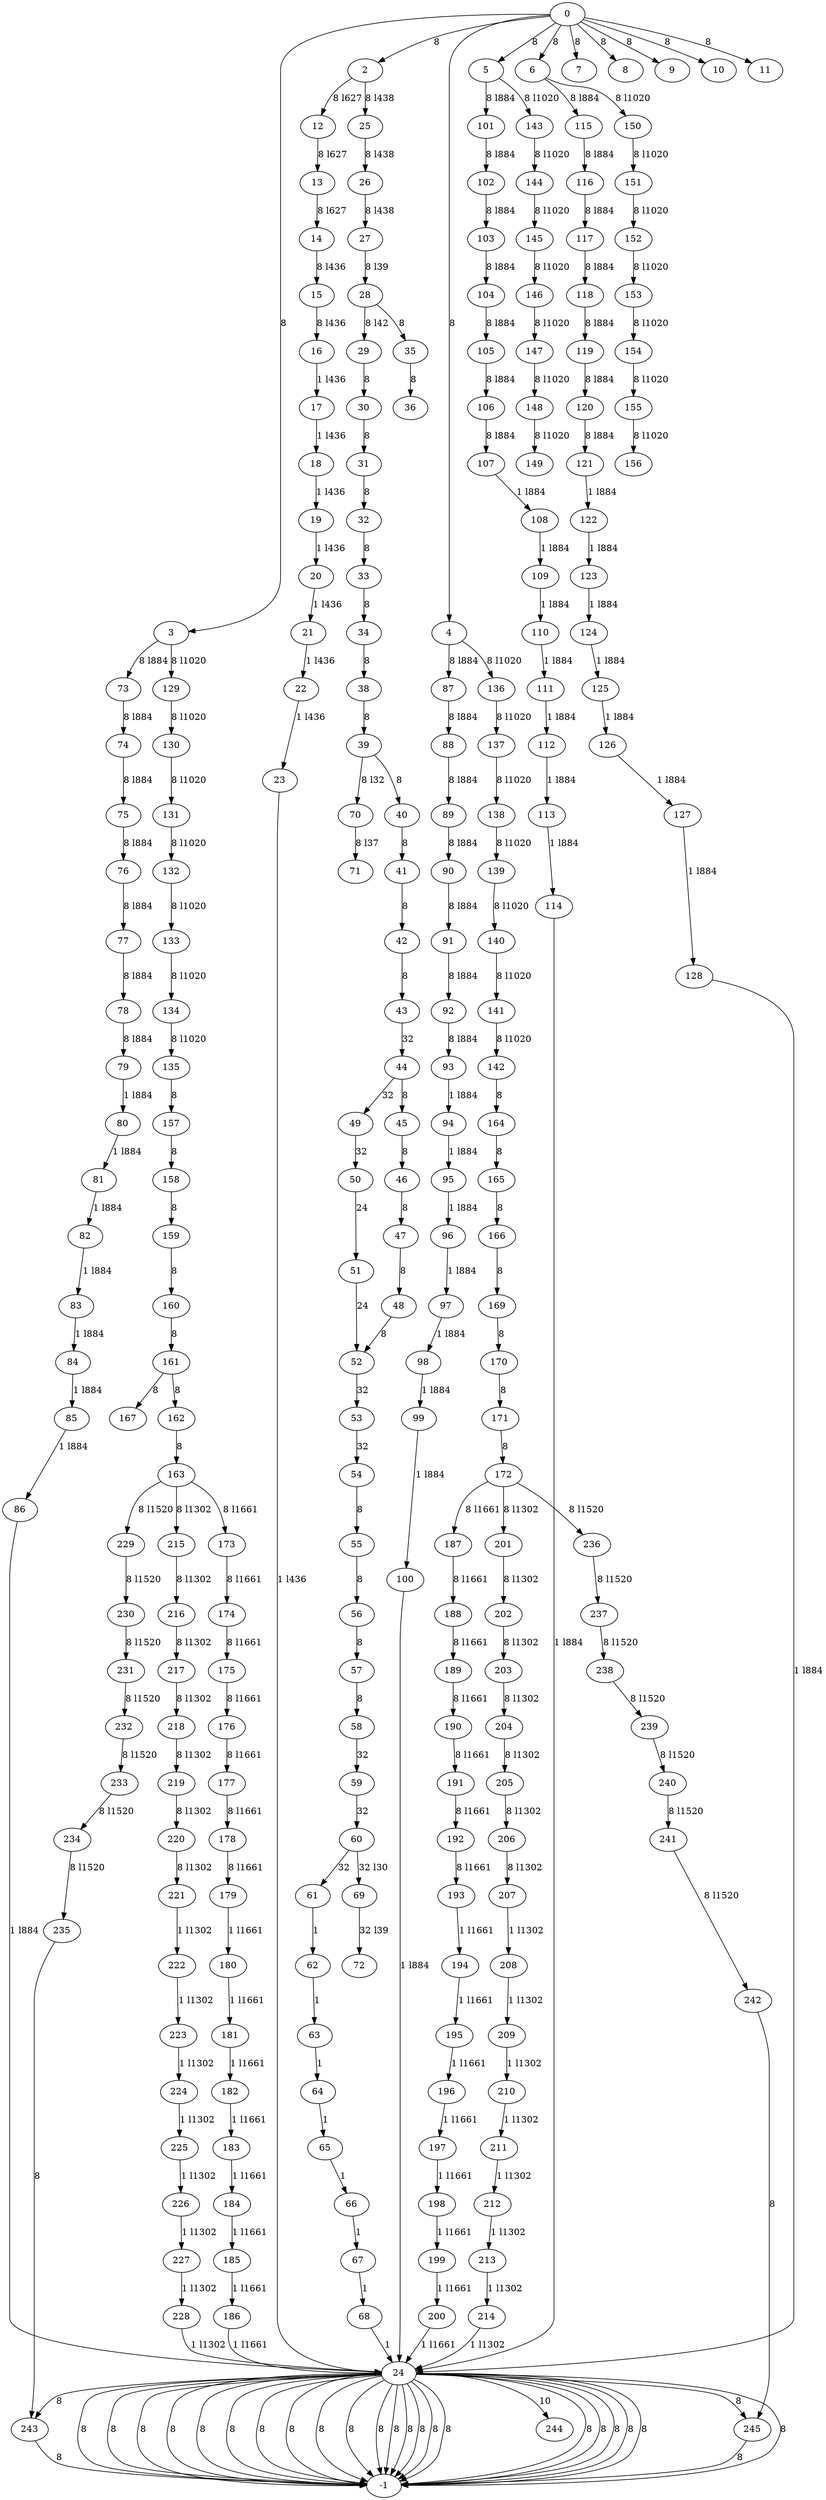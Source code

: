 digraph G {
0 -> 2 [label="8"]
0 -> 3 [label="8"]
0 -> 4 [label="8"]
0 -> 5 [label="8"]
0 -> 6 [label="8"]
0 -> 7 [label="8"]
0 -> 8 [label="8"]
0 -> 9 [label="8"]
0 -> 10 [label="8"]
0 -> 11 [label="8"]
2 -> 12 [label="8 l627"]
12 -> 13 [label="8 l627"]
13 -> 14 [label="8 l627"]
14 -> 15 [label="8 l436"]
15 -> 16 [label="8 l436"]
16 -> 17 [label="1 l436"]
17 -> 18 [label="1 l436"]
18 -> 19 [label="1 l436"]
19 -> 20 [label="1 l436"]
20 -> 21 [label="1 l436"]
21 -> 22 [label="1 l436"]
22 -> 23 [label="1 l436"]
23 -> 24 [label="1 l436"]
2 -> 25 [label="8 l438"]
25 -> 26 [label="8 l438"]
26 -> 27 [label="8 l438"]
27 -> 28 [label="8 l39"]
28 -> 29 [label="8 l42"]
29 -> 30 [label="8"]
30 -> 31 [label="8"]
31 -> 32 [label="8"]
32 -> 33 [label="8"]
33 -> 34 [label="8"]
28 -> 35 [label="8"]
35 -> 36 [label="8"]
34 -> 38 [label="8"]
38 -> 39 [label="8"]
39 -> 40 [label="8"]
40 -> 41 [label="8"]
41 -> 42 [label="8"]
42 -> 43 [label="8"]
43 -> 44 [label="32"]
44 -> 45 [label="8"]
45 -> 46 [label="8"]
46 -> 47 [label="8"]
47 -> 48 [label="8"]
44 -> 49 [label="32"]
49 -> 50 [label="32"]
50 -> 51 [label="24"]
51 -> 52 [label="24"]
48 -> 52 [label="8"]
52 -> 53 [label="32"]
53 -> 54 [label="32"]
54 -> 55 [label="8"]
55 -> 56 [label="8"]
56 -> 57 [label="8"]
57 -> 58 [label="8"]
58 -> 59 [label="32"]
59 -> 60 [label="32"]
60 -> 61 [label="32"]
61 -> 62 [label="1"]
62 -> 63 [label="1"]
63 -> 64 [label="1"]
64 -> 65 [label="1"]
65 -> 66 [label="1"]
66 -> 67 [label="1"]
67 -> 68 [label="1"]
68 -> 24 [label="1"]
60 -> 69 [label="32 l30"]
39 -> 70 [label="8 l32"]
70 -> 71 [label="8 l37"]
69 -> 72 [label="32 l39"]
24 -> -1 [label="8"]
24 -> -1 [label="8"]
24 -> -1 [label="8"]
24 -> -1 [label="8"]
24 -> -1 [label="8"]
24 -> -1 [label="8"]
24 -> -1 [label="8"]
24 -> -1 [label="8"]
24 -> -1 [label="8"]
24 -> -1 [label="8"]
3 -> 73 [label="8 l884"]
73 -> 74 [label="8 l884"]
74 -> 75 [label="8 l884"]
75 -> 76 [label="8 l884"]
76 -> 77 [label="8 l884"]
77 -> 78 [label="8 l884"]
78 -> 79 [label="8 l884"]
79 -> 80 [label="1 l884"]
80 -> 81 [label="1 l884"]
81 -> 82 [label="1 l884"]
82 -> 83 [label="1 l884"]
83 -> 84 [label="1 l884"]
84 -> 85 [label="1 l884"]
85 -> 86 [label="1 l884"]
86 -> 24 [label="1 l884"]
4 -> 87 [label="8 l884"]
87 -> 88 [label="8 l884"]
88 -> 89 [label="8 l884"]
89 -> 90 [label="8 l884"]
90 -> 91 [label="8 l884"]
91 -> 92 [label="8 l884"]
92 -> 93 [label="8 l884"]
93 -> 94 [label="1 l884"]
94 -> 95 [label="1 l884"]
95 -> 96 [label="1 l884"]
96 -> 97 [label="1 l884"]
97 -> 98 [label="1 l884"]
98 -> 99 [label="1 l884"]
99 -> 100 [label="1 l884"]
100 -> 24 [label="1 l884"]
5 -> 101 [label="8 l884"]
101 -> 102 [label="8 l884"]
102 -> 103 [label="8 l884"]
103 -> 104 [label="8 l884"]
104 -> 105 [label="8 l884"]
105 -> 106 [label="8 l884"]
106 -> 107 [label="8 l884"]
107 -> 108 [label="1 l884"]
108 -> 109 [label="1 l884"]
109 -> 110 [label="1 l884"]
110 -> 111 [label="1 l884"]
111 -> 112 [label="1 l884"]
112 -> 113 [label="1 l884"]
113 -> 114 [label="1 l884"]
114 -> 24 [label="1 l884"]
6 -> 115 [label="8 l884"]
115 -> 116 [label="8 l884"]
116 -> 117 [label="8 l884"]
117 -> 118 [label="8 l884"]
118 -> 119 [label="8 l884"]
119 -> 120 [label="8 l884"]
120 -> 121 [label="8 l884"]
121 -> 122 [label="1 l884"]
122 -> 123 [label="1 l884"]
123 -> 124 [label="1 l884"]
124 -> 125 [label="1 l884"]
125 -> 126 [label="1 l884"]
126 -> 127 [label="1 l884"]
127 -> 128 [label="1 l884"]
128 -> 24 [label="1 l884"]
3 -> 129 [label="8 l1020"]
129 -> 130 [label="8 l1020"]
130 -> 131 [label="8 l1020"]
131 -> 132 [label="8 l1020"]
132 -> 133 [label="8 l1020"]
133 -> 134 [label="8 l1020"]
134 -> 135 [label="8 l1020"]
4 -> 136 [label="8 l1020"]
136 -> 137 [label="8 l1020"]
137 -> 138 [label="8 l1020"]
138 -> 139 [label="8 l1020"]
139 -> 140 [label="8 l1020"]
140 -> 141 [label="8 l1020"]
141 -> 142 [label="8 l1020"]
5 -> 143 [label="8 l1020"]
143 -> 144 [label="8 l1020"]
144 -> 145 [label="8 l1020"]
145 -> 146 [label="8 l1020"]
146 -> 147 [label="8 l1020"]
147 -> 148 [label="8 l1020"]
148 -> 149 [label="8 l1020"]
6 -> 150 [label="8 l1020"]
150 -> 151 [label="8 l1020"]
151 -> 152 [label="8 l1020"]
152 -> 153 [label="8 l1020"]
153 -> 154 [label="8 l1020"]
154 -> 155 [label="8 l1020"]
155 -> 156 [label="8 l1020"]
135 -> 157 [label="8"]
157 -> 158 [label="8"]
158 -> 159 [label="8"]
159 -> 160 [label="8"]
160 -> 161 [label="8"]
161 -> 162 [label="8"]
162 -> 163 [label="8"]
142 -> 164 [label="8"]
164 -> 165 [label="8"]
165 -> 166 [label="8"]
161 -> 167 [label="8"]
166 -> 169 [label="8"]
169 -> 170 [label="8"]
170 -> 171 [label="8"]
171 -> 172 [label="8"]
163 -> 173 [label="8 l1661"]
173 -> 174 [label="8 l1661"]
174 -> 175 [label="8 l1661"]
175 -> 176 [label="8 l1661"]
176 -> 177 [label="8 l1661"]
177 -> 178 [label="8 l1661"]
178 -> 179 [label="8 l1661"]
179 -> 180 [label="1 l1661"]
180 -> 181 [label="1 l1661"]
181 -> 182 [label="1 l1661"]
182 -> 183 [label="1 l1661"]
183 -> 184 [label="1 l1661"]
184 -> 185 [label="1 l1661"]
185 -> 186 [label="1 l1661"]
186 -> 24 [label="1 l1661"]
172 -> 187 [label="8 l1661"]
187 -> 188 [label="8 l1661"]
188 -> 189 [label="8 l1661"]
189 -> 190 [label="8 l1661"]
190 -> 191 [label="8 l1661"]
191 -> 192 [label="8 l1661"]
192 -> 193 [label="8 l1661"]
193 -> 194 [label="1 l1661"]
194 -> 195 [label="1 l1661"]
195 -> 196 [label="1 l1661"]
196 -> 197 [label="1 l1661"]
197 -> 198 [label="1 l1661"]
198 -> 199 [label="1 l1661"]
199 -> 200 [label="1 l1661"]
200 -> 24 [label="1 l1661"]
172 -> 201 [label="8 l1302"]
201 -> 202 [label="8 l1302"]
202 -> 203 [label="8 l1302"]
203 -> 204 [label="8 l1302"]
204 -> 205 [label="8 l1302"]
205 -> 206 [label="8 l1302"]
206 -> 207 [label="8 l1302"]
207 -> 208 [label="1 l1302"]
208 -> 209 [label="1 l1302"]
209 -> 210 [label="1 l1302"]
210 -> 211 [label="1 l1302"]
211 -> 212 [label="1 l1302"]
212 -> 213 [label="1 l1302"]
213 -> 214 [label="1 l1302"]
214 -> 24 [label="1 l1302"]
163 -> 215 [label="8 l1302"]
215 -> 216 [label="8 l1302"]
216 -> 217 [label="8 l1302"]
217 -> 218 [label="8 l1302"]
218 -> 219 [label="8 l1302"]
219 -> 220 [label="8 l1302"]
220 -> 221 [label="8 l1302"]
221 -> 222 [label="1 l1302"]
222 -> 223 [label="1 l1302"]
223 -> 224 [label="1 l1302"]
224 -> 225 [label="1 l1302"]
225 -> 226 [label="1 l1302"]
226 -> 227 [label="1 l1302"]
227 -> 228 [label="1 l1302"]
228 -> 24 [label="1 l1302"]
163 -> 229 [label="8 l1520"]
229 -> 230 [label="8 l1520"]
230 -> 231 [label="8 l1520"]
231 -> 232 [label="8 l1520"]
232 -> 233 [label="8 l1520"]
233 -> 234 [label="8 l1520"]
234 -> 235 [label="8 l1520"]
172 -> 236 [label="8 l1520"]
236 -> 237 [label="8 l1520"]
237 -> 238 [label="8 l1520"]
238 -> 239 [label="8 l1520"]
239 -> 240 [label="8 l1520"]
240 -> 241 [label="8 l1520"]
241 -> 242 [label="8 l1520"]
24 -> -1 [label="8"]
24 -> -1 [label="8"]
24 -> -1 [label="8"]
24 -> -1 [label="8"]
24 -> -1 [label="8"]
24 -> 244 [label="10"]
235 -> 243 [label="8"]
24 -> 243 [label="8"]
243 -> -1 [label="8"]
242 -> 245 [label="8"]
24 -> 245 [label="8"]
245 -> -1 [label="8"]
24 -> -1 [label="8"]
24 -> -1 [label="8"]
24 -> -1 [label="8"]
24 -> -1 [label="8"]
24 -> -1 [label="8"]
24 -> -1 [label="8"]
24 -> -1 [label="8"]
}
